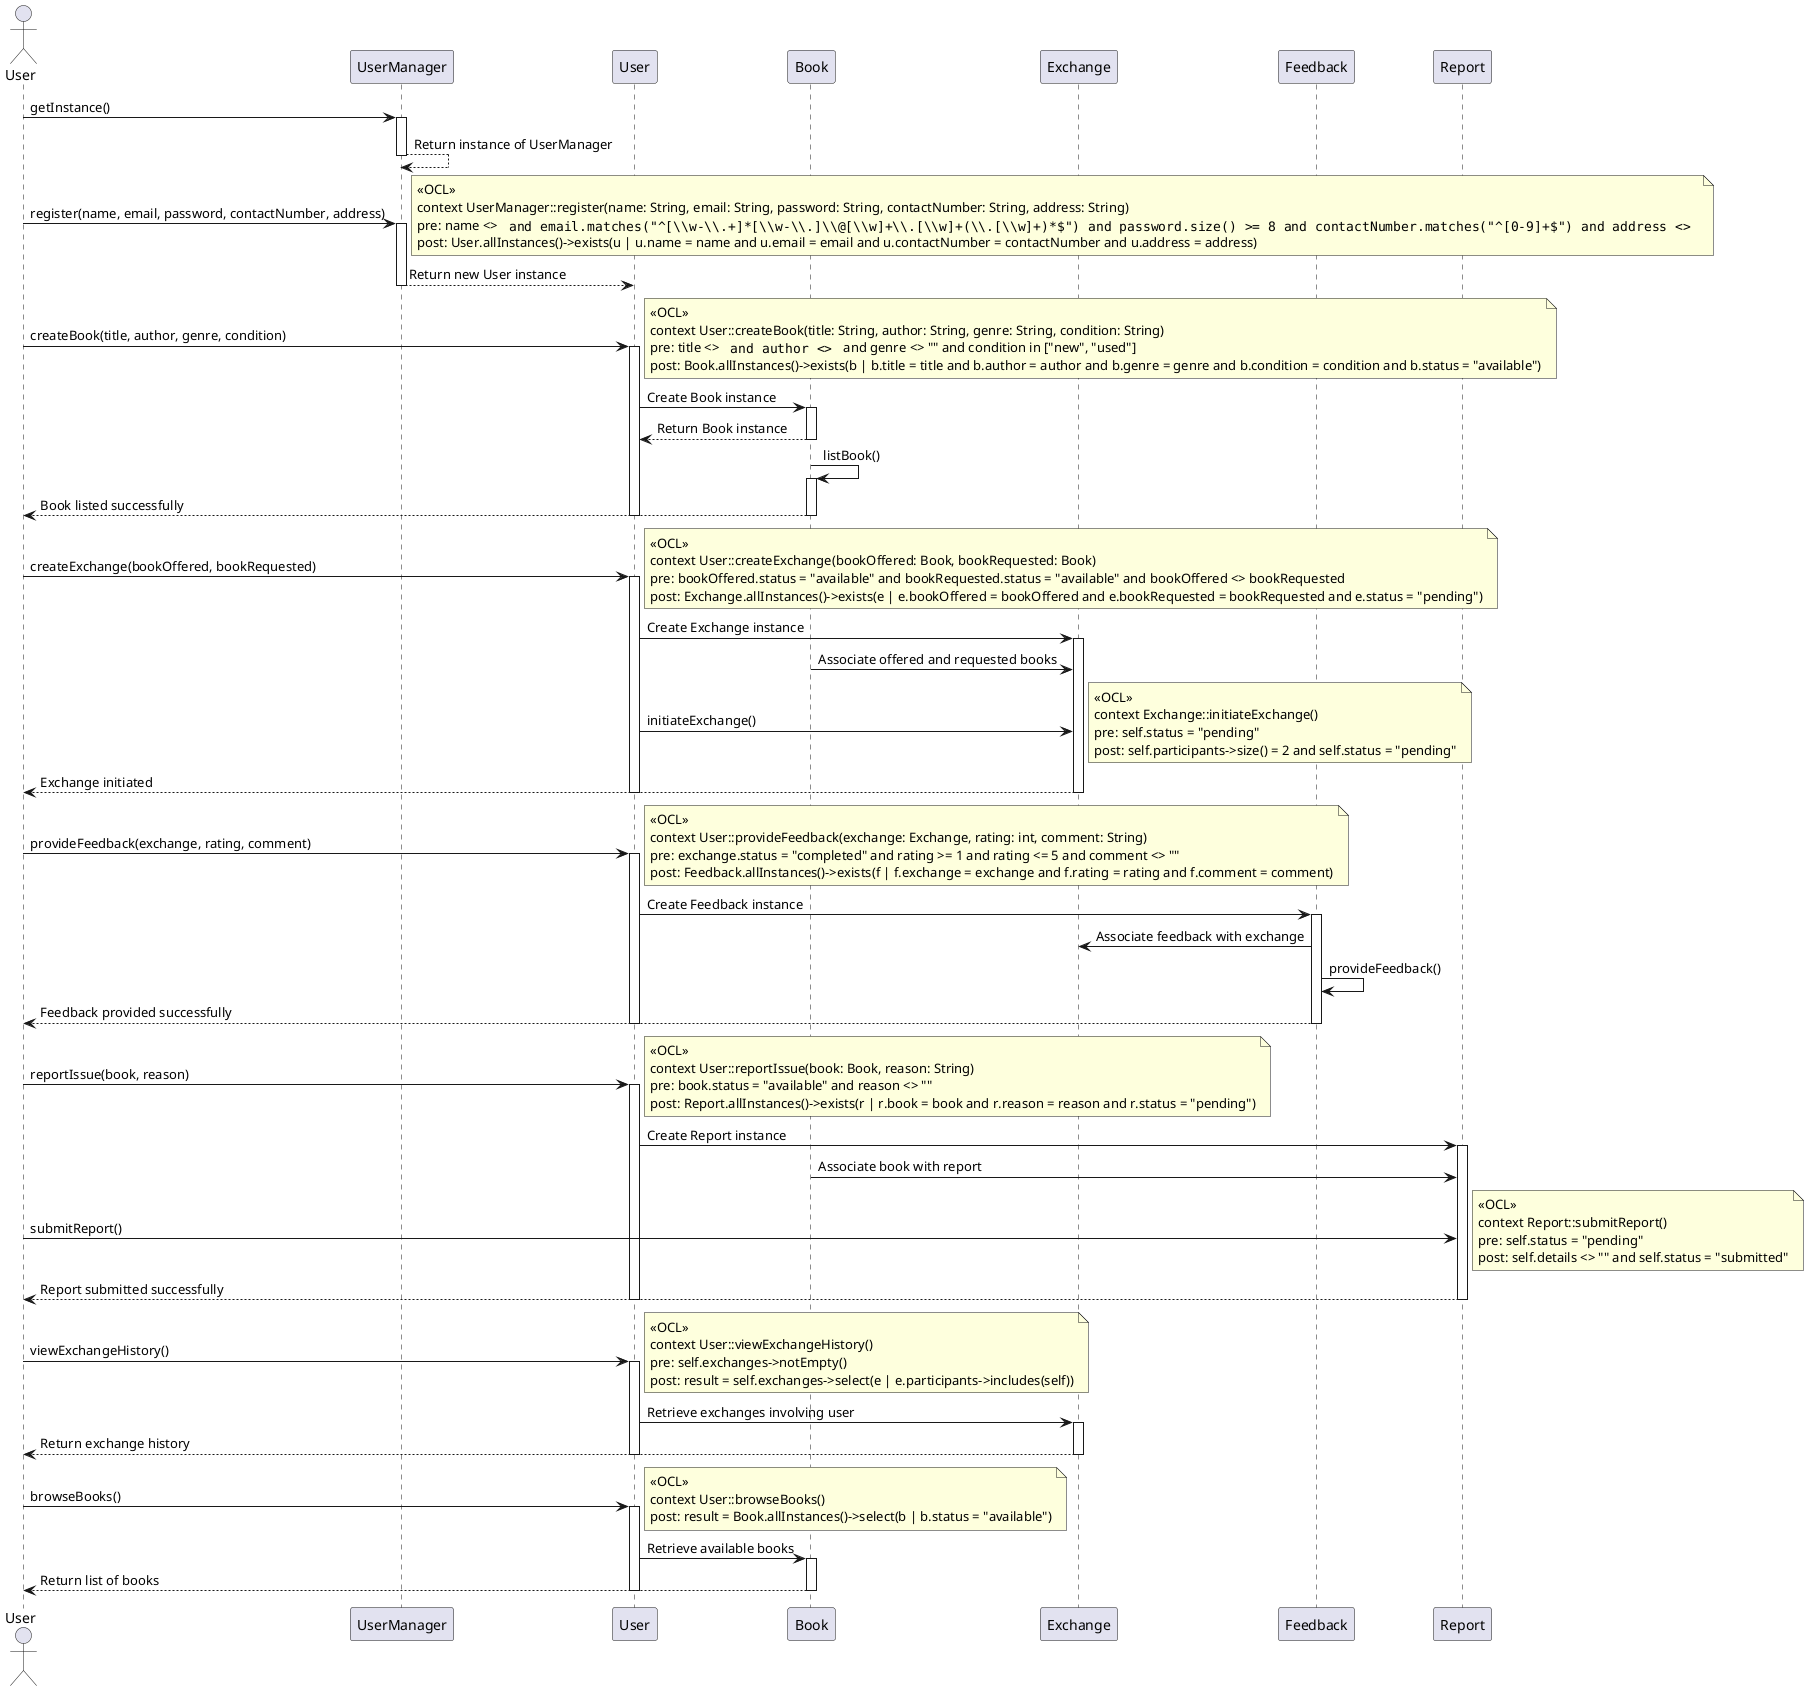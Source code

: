 @startuml
actor User as u
participant UserManager as um
participant User as user
participant Book as b
participant Exchange as e
participant Feedback as f
participant Report as r


' --- User Registration ---
u -> um : getInstance()
activate um
um --> um : Return instance of UserManager
deactivate um
u -> um : register(name, email, password, contactNumber, address)
activate um
note right
<<OCL>>
context UserManager::register(name: String, email: String, password: String, contactNumber: String, address: String)
pre: name <> "" and email.matches("^[\\w-\\.+]*[\\w-\\.]\\@[\\w]+\\.[\\w]+(\\.[\\w]+)*$") and password.size() >= 8 and contactNumber.matches("^[0-9]+$") and address <> ""
post: User.allInstances()->exists(u | u.name = name and u.email = email and u.contactNumber = contactNumber and u.address = address)
end note
um --> user : Return new User instance
deactivate um

' --- Listing a Book ---
u -> user : createBook(title, author, genre, condition)
activate user
note right
<<OCL>>
context User::createBook(title: String, author: String, genre: String, condition: String)
pre: title <> "" and author <> "" and genre <> "" and condition in ["new", "used"]
post: Book.allInstances()->exists(b | b.title = title and b.author = author and b.genre = genre and b.condition = condition and b.status = "available")
end note
user -> b : Create Book instance
activate b
b --> user : Return Book instance
deactivate b
b -> b : listBook()
activate b
b --> u : Book listed successfully
deactivate b
deactivate user

' --- Initiating an Exchange ---
u -> user : createExchange(bookOffered, bookRequested)
activate user
note right
<<OCL>>
context User::createExchange(bookOffered: Book, bookRequested: Book)
pre: bookOffered.status = "available" and bookRequested.status = "available" and bookOffered <> bookRequested
post: Exchange.allInstances()->exists(e | e.bookOffered = bookOffered and e.bookRequested = bookRequested and e.status = "pending")
end note
user -> e : Create Exchange instance
activate e
b -> e : Associate offered and requested books
user -> e : initiateExchange()
note right
<<OCL>>
context Exchange::initiateExchange()
pre: self.status = "pending"
post: self.participants->size() = 2 and self.status = "pending"
end note
e --> u : Exchange initiated
deactivate e
deactivate user

' --- Providing Feedback ---
u -> user : provideFeedback(exchange, rating, comment)
activate user
note right
<<OCL>>
context User::provideFeedback(exchange: Exchange, rating: int, comment: String)
pre: exchange.status = "completed" and rating >= 1 and rating <= 5 and comment <> ""
post: Feedback.allInstances()->exists(f | f.exchange = exchange and f.rating = rating and f.comment = comment)
end note
user -> f : Create Feedback instance
activate f
f -> e : Associate feedback with exchange
f -> f : provideFeedback()
f --> u : Feedback provided successfully
deactivate f
deactivate user

' --- Reporting an Issue ---
u -> user : reportIssue(book, reason)
activate user
note right
<<OCL>>
context User::reportIssue(book: Book, reason: String)
pre: book.status = "available" and reason <> ""
post: Report.allInstances()->exists(r | r.book = book and r.reason = reason and r.status = "pending")
end note
user -> r : Create Report instance
activate r
b -> r : Associate book with report
u -> r : submitReport()
note right
<<OCL>>
context Report::submitReport()
pre: self.status = "pending"
post: self.details <> "" and self.status = "submitted"
end note
r --> u : Report submitted successfully
deactivate r
deactivate user

' --- Viewing Exchange History ---
u -> user : viewExchangeHistory()
activate user
note right
<<OCL>>
context User::viewExchangeHistory()
pre: self.exchanges->notEmpty()
post: result = self.exchanges->select(e | e.participants->includes(self))
end note
user -> e : Retrieve exchanges involving user
activate e
e --> u : Return exchange history
deactivate e
deactivate user

' --- Browsing Books ---
u -> user : browseBooks()
activate user
note right
<<OCL>>
context User::browseBooks()
post: result = Book.allInstances()->select(b | b.status = "available")
end note
user -> b : Retrieve available books
activate b
b --> u : Return list of books
deactivate b
deactivate user

@enduml
